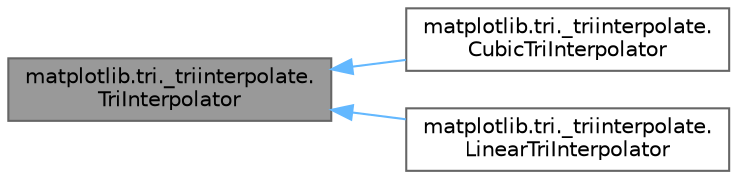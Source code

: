 digraph "matplotlib.tri._triinterpolate.TriInterpolator"
{
 // LATEX_PDF_SIZE
  bgcolor="transparent";
  edge [fontname=Helvetica,fontsize=10,labelfontname=Helvetica,labelfontsize=10];
  node [fontname=Helvetica,fontsize=10,shape=box,height=0.2,width=0.4];
  rankdir="LR";
  Node1 [id="Node000001",label="matplotlib.tri._triinterpolate.\lTriInterpolator",height=0.2,width=0.4,color="gray40", fillcolor="grey60", style="filled", fontcolor="black",tooltip=" "];
  Node1 -> Node2 [id="edge1_Node000001_Node000002",dir="back",color="steelblue1",style="solid",tooltip=" "];
  Node2 [id="Node000002",label="matplotlib.tri._triinterpolate.\lCubicTriInterpolator",height=0.2,width=0.4,color="gray40", fillcolor="white", style="filled",URL="$dc/d3f/classmatplotlib_1_1tri_1_1__triinterpolate_1_1CubicTriInterpolator.html",tooltip=" "];
  Node1 -> Node3 [id="edge2_Node000001_Node000003",dir="back",color="steelblue1",style="solid",tooltip=" "];
  Node3 [id="Node000003",label="matplotlib.tri._triinterpolate.\lLinearTriInterpolator",height=0.2,width=0.4,color="gray40", fillcolor="white", style="filled",URL="$d5/d5b/classmatplotlib_1_1tri_1_1__triinterpolate_1_1LinearTriInterpolator.html",tooltip=" "];
}
